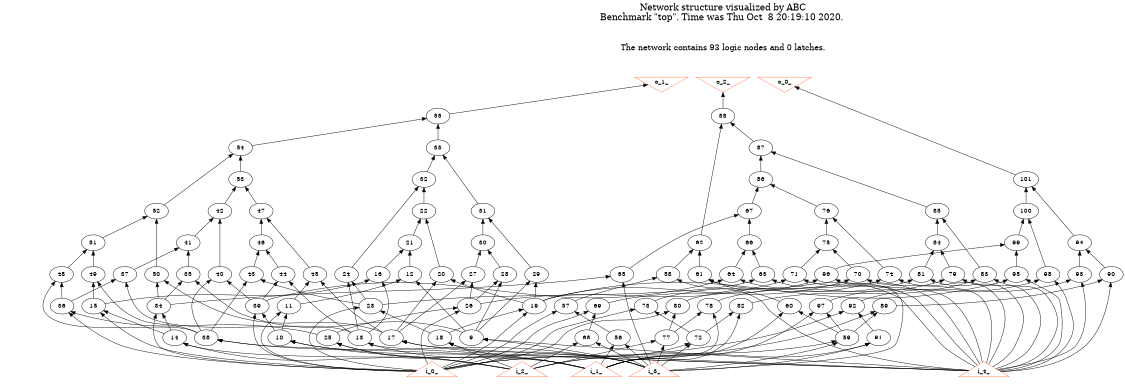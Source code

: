 # Network structure generated by ABC

digraph network {
size = "7.5,10";
center = true;
edge [dir = back];

{
  node [shape = plaintext];
  edge [style = invis];
  LevelTitle1 [label=""];
  LevelTitle2 [label=""];
  Level9 [label = ""];
  Level8 [label = ""];
  Level7 [label = ""];
  Level6 [label = ""];
  Level5 [label = ""];
  Level4 [label = ""];
  Level3 [label = ""];
  Level2 [label = ""];
  Level1 [label = ""];
  Level0 [label = ""];
  LevelTitle1 ->  LevelTitle2 ->  Level9 ->  Level8 ->  Level7 ->  Level6 ->  Level5 ->  Level4 ->  Level3 ->  Level2 ->  Level1 ->  Level0;
}

{
  rank = same;
  LevelTitle1;
  title1 [shape=plaintext,
          fontsize=20,
          fontname = "Times-Roman",
          label="Network structure visualized by ABC\nBenchmark \"top\". Time was Thu Oct  8 20:19:10 2020. "
         ];
}

{
  rank = same;
  LevelTitle2;
  title2 [shape=plaintext,
          fontsize=18,
          fontname = "Times-Roman",
          label="The network contains 93 logic nodes and 0 latches.\n"
         ];
}

{
  rank = same;
  Level9;
  Node6 [label = "o_1_", shape = invtriangle, color = coral, fillcolor = coral];
  Node7 [label = "o_2_", shape = invtriangle, color = coral, fillcolor = coral];
  Node8 [label = "o_0_", shape = invtriangle, color = coral, fillcolor = coral];
}

{
  rank = same;
  Level8;
  Node55 [label = "55\n", shape = ellipse];
  Node88 [label = "88\n", shape = ellipse];
}

{
  rank = same;
  Level7;
  Node33 [label = "33\n", shape = ellipse];
  Node54 [label = "54\n", shape = ellipse];
  Node87 [label = "87\n", shape = ellipse];
}

{
  rank = same;
  Level6;
  Node32 [label = "32\n", shape = ellipse];
  Node53 [label = "53\n", shape = ellipse];
  Node86 [label = "86\n", shape = ellipse];
  Node101 [label = "101\n", shape = ellipse];
}

{
  rank = same;
  Level5;
  Node22 [label = "22\n", shape = ellipse];
  Node31 [label = "31\n", shape = ellipse];
  Node42 [label = "42\n", shape = ellipse];
  Node47 [label = "47\n", shape = ellipse];
  Node52 [label = "52\n", shape = ellipse];
  Node67 [label = "67\n", shape = ellipse];
  Node76 [label = "76\n", shape = ellipse];
  Node85 [label = "85\n", shape = ellipse];
  Node100 [label = "100\n", shape = ellipse];
}

{
  rank = same;
  Level4;
  Node21 [label = "21\n", shape = ellipse];
  Node30 [label = "30\n", shape = ellipse];
  Node41 [label = "41\n", shape = ellipse];
  Node46 [label = "46\n", shape = ellipse];
  Node51 [label = "51\n", shape = ellipse];
  Node62 [label = "62\n", shape = ellipse];
  Node66 [label = "66\n", shape = ellipse];
  Node75 [label = "75\n", shape = ellipse];
  Node84 [label = "84\n", shape = ellipse];
  Node94 [label = "94\n", shape = ellipse];
  Node99 [label = "99\n", shape = ellipse];
}

{
  rank = same;
  Level3;
  Node12 [label = "12\n", shape = ellipse];
  Node16 [label = "16\n", shape = ellipse];
  Node20 [label = "20\n", shape = ellipse];
  Node24 [label = "24\n", shape = ellipse];
  Node27 [label = "27\n", shape = ellipse];
  Node28 [label = "28\n", shape = ellipse];
  Node29 [label = "29\n", shape = ellipse];
  Node35 [label = "35\n", shape = ellipse];
  Node37 [label = "37\n", shape = ellipse];
  Node40 [label = "40\n", shape = ellipse];
  Node43 [label = "43\n", shape = ellipse];
  Node44 [label = "44\n", shape = ellipse];
  Node45 [label = "45\n", shape = ellipse];
  Node48 [label = "48\n", shape = ellipse];
  Node49 [label = "49\n", shape = ellipse];
  Node50 [label = "50\n", shape = ellipse];
  Node58 [label = "58\n", shape = ellipse];
  Node61 [label = "61\n", shape = ellipse];
  Node63 [label = "63\n", shape = ellipse];
  Node64 [label = "64\n", shape = ellipse];
  Node65 [label = "65\n", shape = ellipse];
  Node70 [label = "70\n", shape = ellipse];
  Node71 [label = "71\n", shape = ellipse];
  Node74 [label = "74\n", shape = ellipse];
  Node79 [label = "79\n", shape = ellipse];
  Node81 [label = "81\n", shape = ellipse];
  Node83 [label = "83\n", shape = ellipse];
  Node90 [label = "90\n", shape = ellipse];
  Node93 [label = "93\n", shape = ellipse];
  Node95 [label = "95\n", shape = ellipse];
  Node96 [label = "96\n", shape = ellipse];
  Node98 [label = "98\n", shape = ellipse];
}

{
  rank = same;
  Level2;
  Node11 [label = "11\n", shape = ellipse];
  Node15 [label = "15\n", shape = ellipse];
  Node19 [label = "19\n", shape = ellipse];
  Node23 [label = "23\n", shape = ellipse];
  Node26 [label = "26\n", shape = ellipse];
  Node34 [label = "34\n", shape = ellipse];
  Node36 [label = "36\n", shape = ellipse];
  Node39 [label = "39\n", shape = ellipse];
  Node57 [label = "57\n", shape = ellipse];
  Node60 [label = "60\n", shape = ellipse];
  Node69 [label = "69\n", shape = ellipse];
  Node73 [label = "73\n", shape = ellipse];
  Node78 [label = "78\n", shape = ellipse];
  Node80 [label = "80\n", shape = ellipse];
  Node82 [label = "82\n", shape = ellipse];
  Node89 [label = "89\n", shape = ellipse];
  Node92 [label = "92\n", shape = ellipse];
  Node97 [label = "97\n", shape = ellipse];
}

{
  rank = same;
  Level1;
  Node9 [label = "9\n", shape = ellipse];
  Node10 [label = "10\n", shape = ellipse];
  Node13 [label = "13\n", shape = ellipse];
  Node14 [label = "14\n", shape = ellipse];
  Node17 [label = "17\n", shape = ellipse];
  Node18 [label = "18\n", shape = ellipse];
  Node25 [label = "25\n", shape = ellipse];
  Node38 [label = "38\n", shape = ellipse];
  Node56 [label = "56\n", shape = ellipse];
  Node59 [label = "59\n", shape = ellipse];
  Node68 [label = "68\n", shape = ellipse];
  Node72 [label = "72\n", shape = ellipse];
  Node77 [label = "77\n", shape = ellipse];
  Node91 [label = "91\n", shape = ellipse];
}

{
  rank = same;
  Level0;
  Node1 [label = "i_3_", shape = triangle, color = coral, fillcolor = coral];
  Node2 [label = "i_4_", shape = triangle, color = coral, fillcolor = coral];
  Node3 [label = "i_1_", shape = triangle, color = coral, fillcolor = coral];
  Node4 [label = "i_2_", shape = triangle, color = coral, fillcolor = coral];
  Node5 [label = "i_0_", shape = triangle, color = coral, fillcolor = coral];
}

title1 -> title2 [style = invis];
title2 -> Node6 [style = invis];
title2 -> Node7 [style = invis];
title2 -> Node8 [style = invis];
Node6 -> Node7 [style = invis];
Node7 -> Node8 [style = invis];
Node6 -> Node55 [style = solid];
Node7 -> Node88 [style = solid];
Node8 -> Node101 [style = solid];
Node9 -> Node1 [style = solid];
Node9 -> Node2 [style = solid];
Node10 -> Node3 [style = solid];
Node10 -> Node4 [style = solid];
Node11 -> Node5 [style = solid];
Node11 -> Node10 [style = solid];
Node12 -> Node9 [style = solid];
Node12 -> Node11 [style = solid];
Node13 -> Node1 [style = solid];
Node13 -> Node2 [style = solid];
Node14 -> Node3 [style = solid];
Node14 -> Node4 [style = solid];
Node15 -> Node5 [style = solid];
Node15 -> Node14 [style = solid];
Node16 -> Node13 [style = solid];
Node16 -> Node15 [style = solid];
Node17 -> Node1 [style = solid];
Node17 -> Node2 [style = solid];
Node18 -> Node3 [style = solid];
Node18 -> Node4 [style = solid];
Node19 -> Node5 [style = solid];
Node19 -> Node18 [style = solid];
Node20 -> Node17 [style = solid];
Node20 -> Node19 [style = solid];
Node21 -> Node12 [style = solid];
Node21 -> Node16 [style = solid];
Node22 -> Node20 [style = solid];
Node22 -> Node21 [style = solid];
Node23 -> Node5 [style = solid];
Node23 -> Node18 [style = solid];
Node24 -> Node13 [style = solid];
Node24 -> Node23 [style = solid];
Node25 -> Node3 [style = solid];
Node25 -> Node4 [style = solid];
Node26 -> Node5 [style = solid];
Node26 -> Node25 [style = solid];
Node27 -> Node17 [style = solid];
Node27 -> Node26 [style = solid];
Node28 -> Node9 [style = solid];
Node28 -> Node26 [style = solid];
Node29 -> Node9 [style = solid];
Node29 -> Node19 [style = solid];
Node30 -> Node27 [style = solid];
Node30 -> Node28 [style = solid];
Node31 -> Node29 [style = solid];
Node31 -> Node30 [style = solid];
Node32 -> Node22 [style = solid];
Node32 -> Node24 [style = solid];
Node33 -> Node31 [style = solid];
Node33 -> Node32 [style = solid];
Node34 -> Node5 [style = solid];
Node34 -> Node14 [style = solid];
Node35 -> Node9 [style = solid];
Node35 -> Node34 [style = solid];
Node36 -> Node5 [style = solid];
Node36 -> Node25 [style = solid];
Node37 -> Node13 [style = solid];
Node37 -> Node36 [style = solid];
Node38 -> Node1 [style = solid];
Node38 -> Node2 [style = solid];
Node39 -> Node5 [style = solid];
Node39 -> Node10 [style = solid];
Node40 -> Node38 [style = solid];
Node40 -> Node39 [style = solid];
Node41 -> Node35 [style = solid];
Node41 -> Node37 [style = solid];
Node42 -> Node40 [style = solid];
Node42 -> Node41 [style = solid];
Node43 -> Node23 [style = solid];
Node43 -> Node38 [style = solid];
Node44 -> Node13 [style = solid];
Node44 -> Node39 [style = solid];
Node45 -> Node11 [style = solid];
Node45 -> Node17 [style = solid];
Node46 -> Node43 [style = solid];
Node46 -> Node44 [style = solid];
Node47 -> Node45 [style = solid];
Node47 -> Node46 [style = solid];
Node48 -> Node36 [style = solid];
Node48 -> Node38 [style = solid];
Node49 -> Node15 [style = solid];
Node49 -> Node38 [style = solid];
Node50 -> Node17 [style = solid];
Node50 -> Node34 [style = solid];
Node51 -> Node48 [style = solid];
Node51 -> Node49 [style = solid];
Node52 -> Node50 [style = solid];
Node52 -> Node51 [style = solid];
Node53 -> Node42 [style = solid];
Node53 -> Node47 [style = solid];
Node54 -> Node52 [style = solid];
Node54 -> Node53 [style = solid];
Node55 -> Node33 [style = solid];
Node55 -> Node54 [style = solid];
Node56 -> Node1 [style = solid];
Node56 -> Node3 [style = solid];
Node57 -> Node5 [style = solid];
Node57 -> Node56 [style = solid];
Node58 -> Node2 [style = solid];
Node58 -> Node57 [style = solid];
Node59 -> Node1 [style = solid];
Node59 -> Node4 [style = solid];
Node60 -> Node3 [style = solid];
Node60 -> Node59 [style = solid];
Node61 -> Node2 [style = solid];
Node61 -> Node60 [style = solid];
Node62 -> Node58 [style = solid];
Node62 -> Node61 [style = solid];
Node63 -> Node2 [style = solid];
Node63 -> Node23 [style = solid];
Node64 -> Node2 [style = solid];
Node64 -> Node39 [style = solid];
Node65 -> Node1 [style = solid];
Node65 -> Node34 [style = solid];
Node66 -> Node63 [style = solid];
Node66 -> Node64 [style = solid];
Node67 -> Node65 [style = solid];
Node67 -> Node66 [style = solid];
Node68 -> Node1 [style = solid];
Node68 -> Node4 [style = solid];
Node69 -> Node5 [style = solid];
Node69 -> Node68 [style = solid];
Node70 -> Node2 [style = solid];
Node70 -> Node69 [style = solid];
Node71 -> Node2 [style = solid];
Node71 -> Node26 [style = solid];
Node72 -> Node1 [style = solid];
Node72 -> Node4 [style = solid];
Node73 -> Node5 [style = solid];
Node73 -> Node72 [style = solid];
Node74 -> Node2 [style = solid];
Node74 -> Node73 [style = solid];
Node75 -> Node70 [style = solid];
Node75 -> Node71 [style = solid];
Node76 -> Node74 [style = solid];
Node76 -> Node75 [style = solid];
Node77 -> Node1 [style = solid];
Node77 -> Node4 [style = solid];
Node78 -> Node3 [style = solid];
Node78 -> Node77 [style = solid];
Node79 -> Node2 [style = solid];
Node79 -> Node78 [style = solid];
Node80 -> Node5 [style = solid];
Node80 -> Node77 [style = solid];
Node81 -> Node2 [style = solid];
Node81 -> Node80 [style = solid];
Node82 -> Node3 [style = solid];
Node82 -> Node72 [style = solid];
Node83 -> Node2 [style = solid];
Node83 -> Node82 [style = solid];
Node84 -> Node79 [style = solid];
Node84 -> Node81 [style = solid];
Node85 -> Node83 [style = solid];
Node85 -> Node84 [style = solid];
Node86 -> Node67 [style = solid];
Node86 -> Node76 [style = solid];
Node87 -> Node85 [style = solid];
Node87 -> Node86 [style = solid];
Node88 -> Node62 [style = solid];
Node88 -> Node87 [style = solid];
Node89 -> Node5 [style = solid];
Node89 -> Node59 [style = solid];
Node90 -> Node2 [style = solid];
Node90 -> Node89 [style = solid];
Node91 -> Node1 [style = solid];
Node91 -> Node3 [style = solid];
Node92 -> Node5 [style = solid];
Node92 -> Node91 [style = solid];
Node93 -> Node2 [style = solid];
Node93 -> Node92 [style = solid];
Node94 -> Node90 [style = solid];
Node94 -> Node93 [style = solid];
Node95 -> Node2 [style = solid];
Node95 -> Node19 [style = solid];
Node96 -> Node1 [style = solid];
Node96 -> Node19 [style = solid];
Node97 -> Node3 [style = solid];
Node97 -> Node59 [style = solid];
Node98 -> Node2 [style = solid];
Node98 -> Node97 [style = solid];
Node99 -> Node95 [style = solid];
Node99 -> Node96 [style = solid];
Node100 -> Node98 [style = solid];
Node100 -> Node99 [style = solid];
Node101 -> Node94 [style = solid];
Node101 -> Node100 [style = solid];
}

